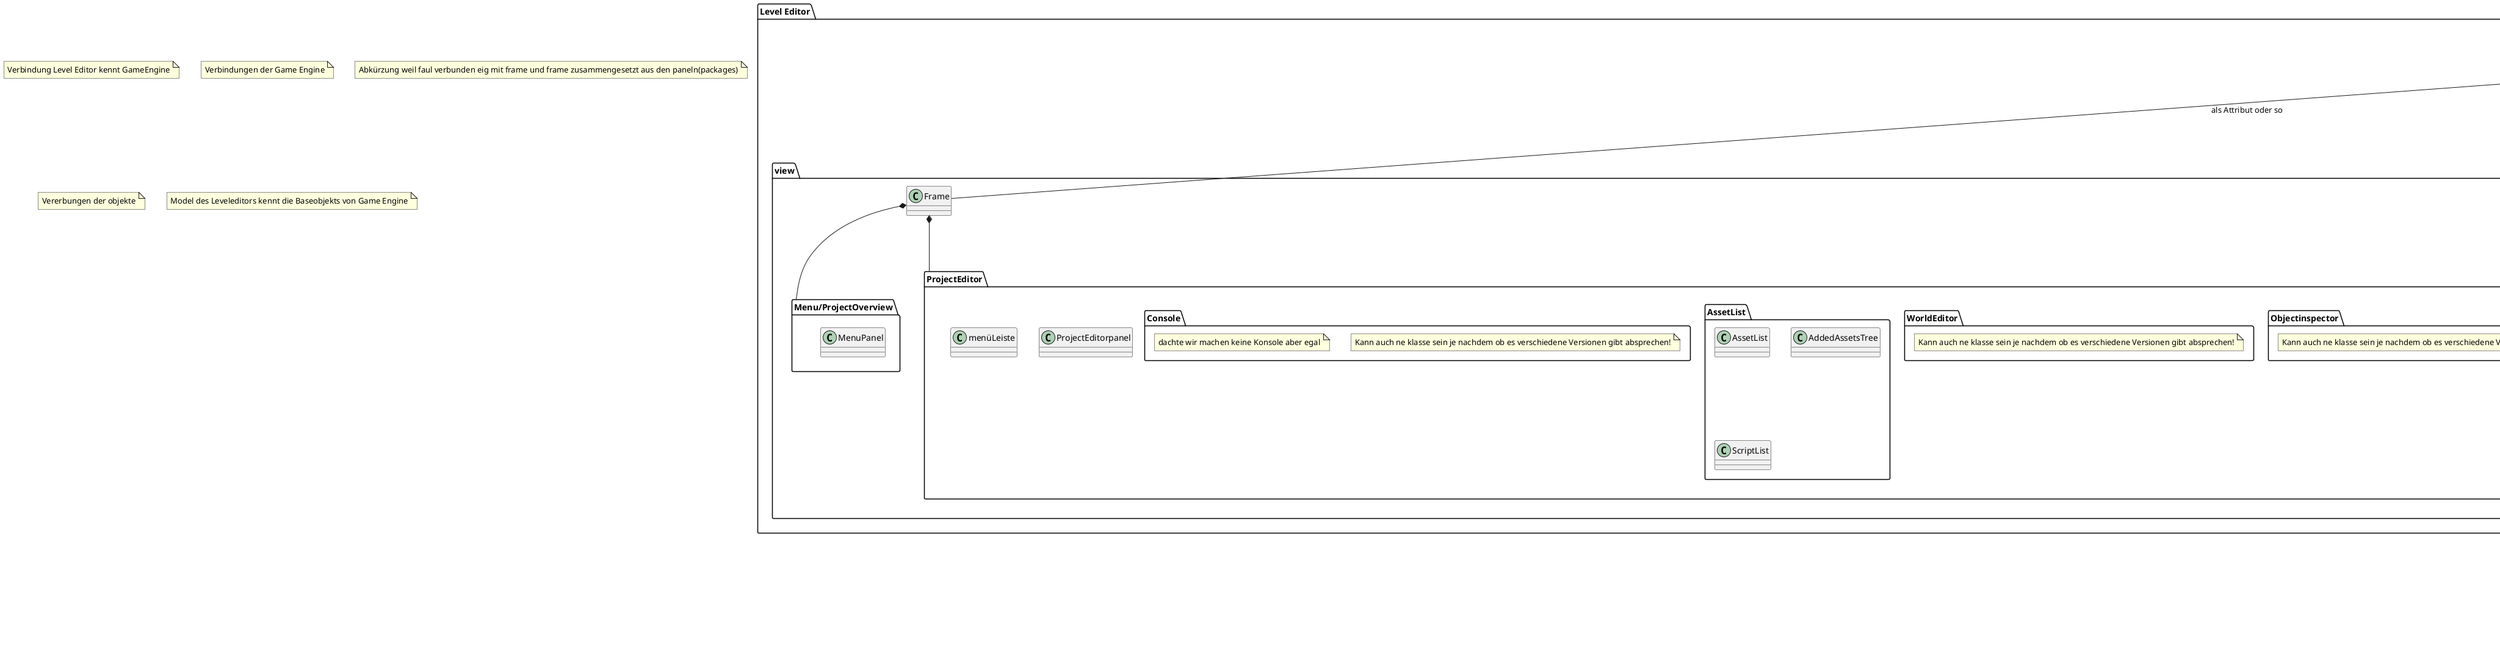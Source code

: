 @startuml
top to bottom direction

package "Game Engine" as GE{
       package "model" as GEM{
            abstract "GameObject" as GEMGO{
                -visible : Boolean
                -tangible : Boolean
                -hitbox : Dimension
                -size : Dimension
                -graphics : noClue
                -coordinates

            }

            class "Mapobject" as GEMMO{
                -Moving : Boolean
                -Movable : Boolean
            }
            note "Unterschied das eine selbst bewegend das andere durch spieler" as note8


            class "MapObjectLightEmitting" as GEMOLE{
                -Colour : awt.colour
            }

            class "Checkpoint" as GEMCP{

            }


            class "Entitiy" as GEME {

            }

            class "Player" as GEMP {

            }

            class "Enemy" as GEMEN {

            }

            class "Projectile" as GEMPR {

            }




       }

       package "view" as GEV{
            note "not sure what to put here" as note6

            class "Frame" as GEVF

            package "Menu" as GEVM {

            }

            package "Canvas" as GEVC{

            }
       }

       package "controller" as GEC{

            class "GameLoop" as GECGL{

            }

            package "active components" {


                class "GameObjectManager" as GECGOM{

                }

                class "GameEventListener" as GECGEL{

                }

                class "GameEventManager" as GECGEM{

                }

                class "FiledEditor" as GECFE{

                }

                class "Renderermanager" as GECRM{

                }
            }

            package "passive components"{
                package "MathEngine" as GECME{
                    class Point{

                    }

                    class Vector{


                    }

                    class Matrix{


                    }
                }

                package "Physics Engine" as GECPE{
                    class Velocity{

                    }

                    class Movement{


                    }
                }

            }
       }
}





package "Level Editor" as LE{
    package "model" as LEM{
        note "weiß nicht wie darzustellen und was rein" as note7


    }

    package "view" as LEV{
        class "Frame" as LEVF{

        }

        package "Menu/ProjectOverview" as LEVM{
            class "MenuPanel"{

            }
        }

        package "ProjectEditor" as LEVPE{
            class "ProjectEditorpanel"{

            }


            package "Objectinspector" as LEVPEOI{
                note "Kann auch ne klasse sein je nachdem ob es verschiedene Versionen gibt absprechen!" as note1

            }

            package "WorldEditor" as LEVPEWE{
                note "Kann auch ne klasse sein je nachdem ob es verschiedene Versionen gibt absprechen!" as note2
            }

            package "AssetList" as LEVPEAL{
                class "AssetList"

                class "AddedAssetsTree"

                class "ScriptList"
            }

            class "menüLeiste" as LEVML{

            }

            package "Console" as LEVC{
                note "Kann auch ne klasse sein je nachdem ob es verschiedene Versionen gibt absprechen!" as note3
                note "dachte wir machen keine Konsole aber egal" as note4
            }


        }

    }

    package "controller" as LEC{
        class "Main" as LECM{

        }

    }
}

Note "Verbindung Level Editor kennt GameEngine" as Note10
LECM -- GE

Note "Verbindungen der Game Engine" as Note12
GECGL -- GECGOM
GECGL -- GECGEL
GECGL -- GECGEM
GECGL -- GECFE
GECGL -- GECRM

GECGL -- GECPE
GECGL -- GECME

Note "Abkürzung weil faul verbunden eig mit frame und frame zusammengesetzt aus den paneln(packages)" as Note13
GECGL -- GEV


GECGL -- GEMGO : "als Attributarray in der Loop wahrscheinlich"

Note "Vererbungen der objekte" as Note9
GEMGO <|-- GEMMO
GEMMO <|-- GEMCP
GEMGO <|-- GEME
GEMMO <|-- GEMOLE
GEME <|-- GEMP
GEME <|-- GEMEN
GEME <|-- GEMPR

Note "Model des Leveleditors kennt die Baseobjekts von Game Engine" as Note11
note7 --|> GEM

LECM -- LEVF : "als Attribut oder so"

LECM -- LEM


LEVF *-- LEVM
LEVF *-- LEVPE
@enduml